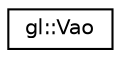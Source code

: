 digraph "Graphical Class Hierarchy"
{
 // LATEX_PDF_SIZE
  edge [fontname="Helvetica",fontsize="10",labelfontname="Helvetica",labelfontsize="10"];
  node [fontname="Helvetica",fontsize="10",shape=record];
  rankdir="LR";
  Node0 [label="gl::Vao",height=0.2,width=0.4,color="black", fillcolor="white", style="filled",URL="$classgl_1_1Vao.html",tooltip=" "];
}
